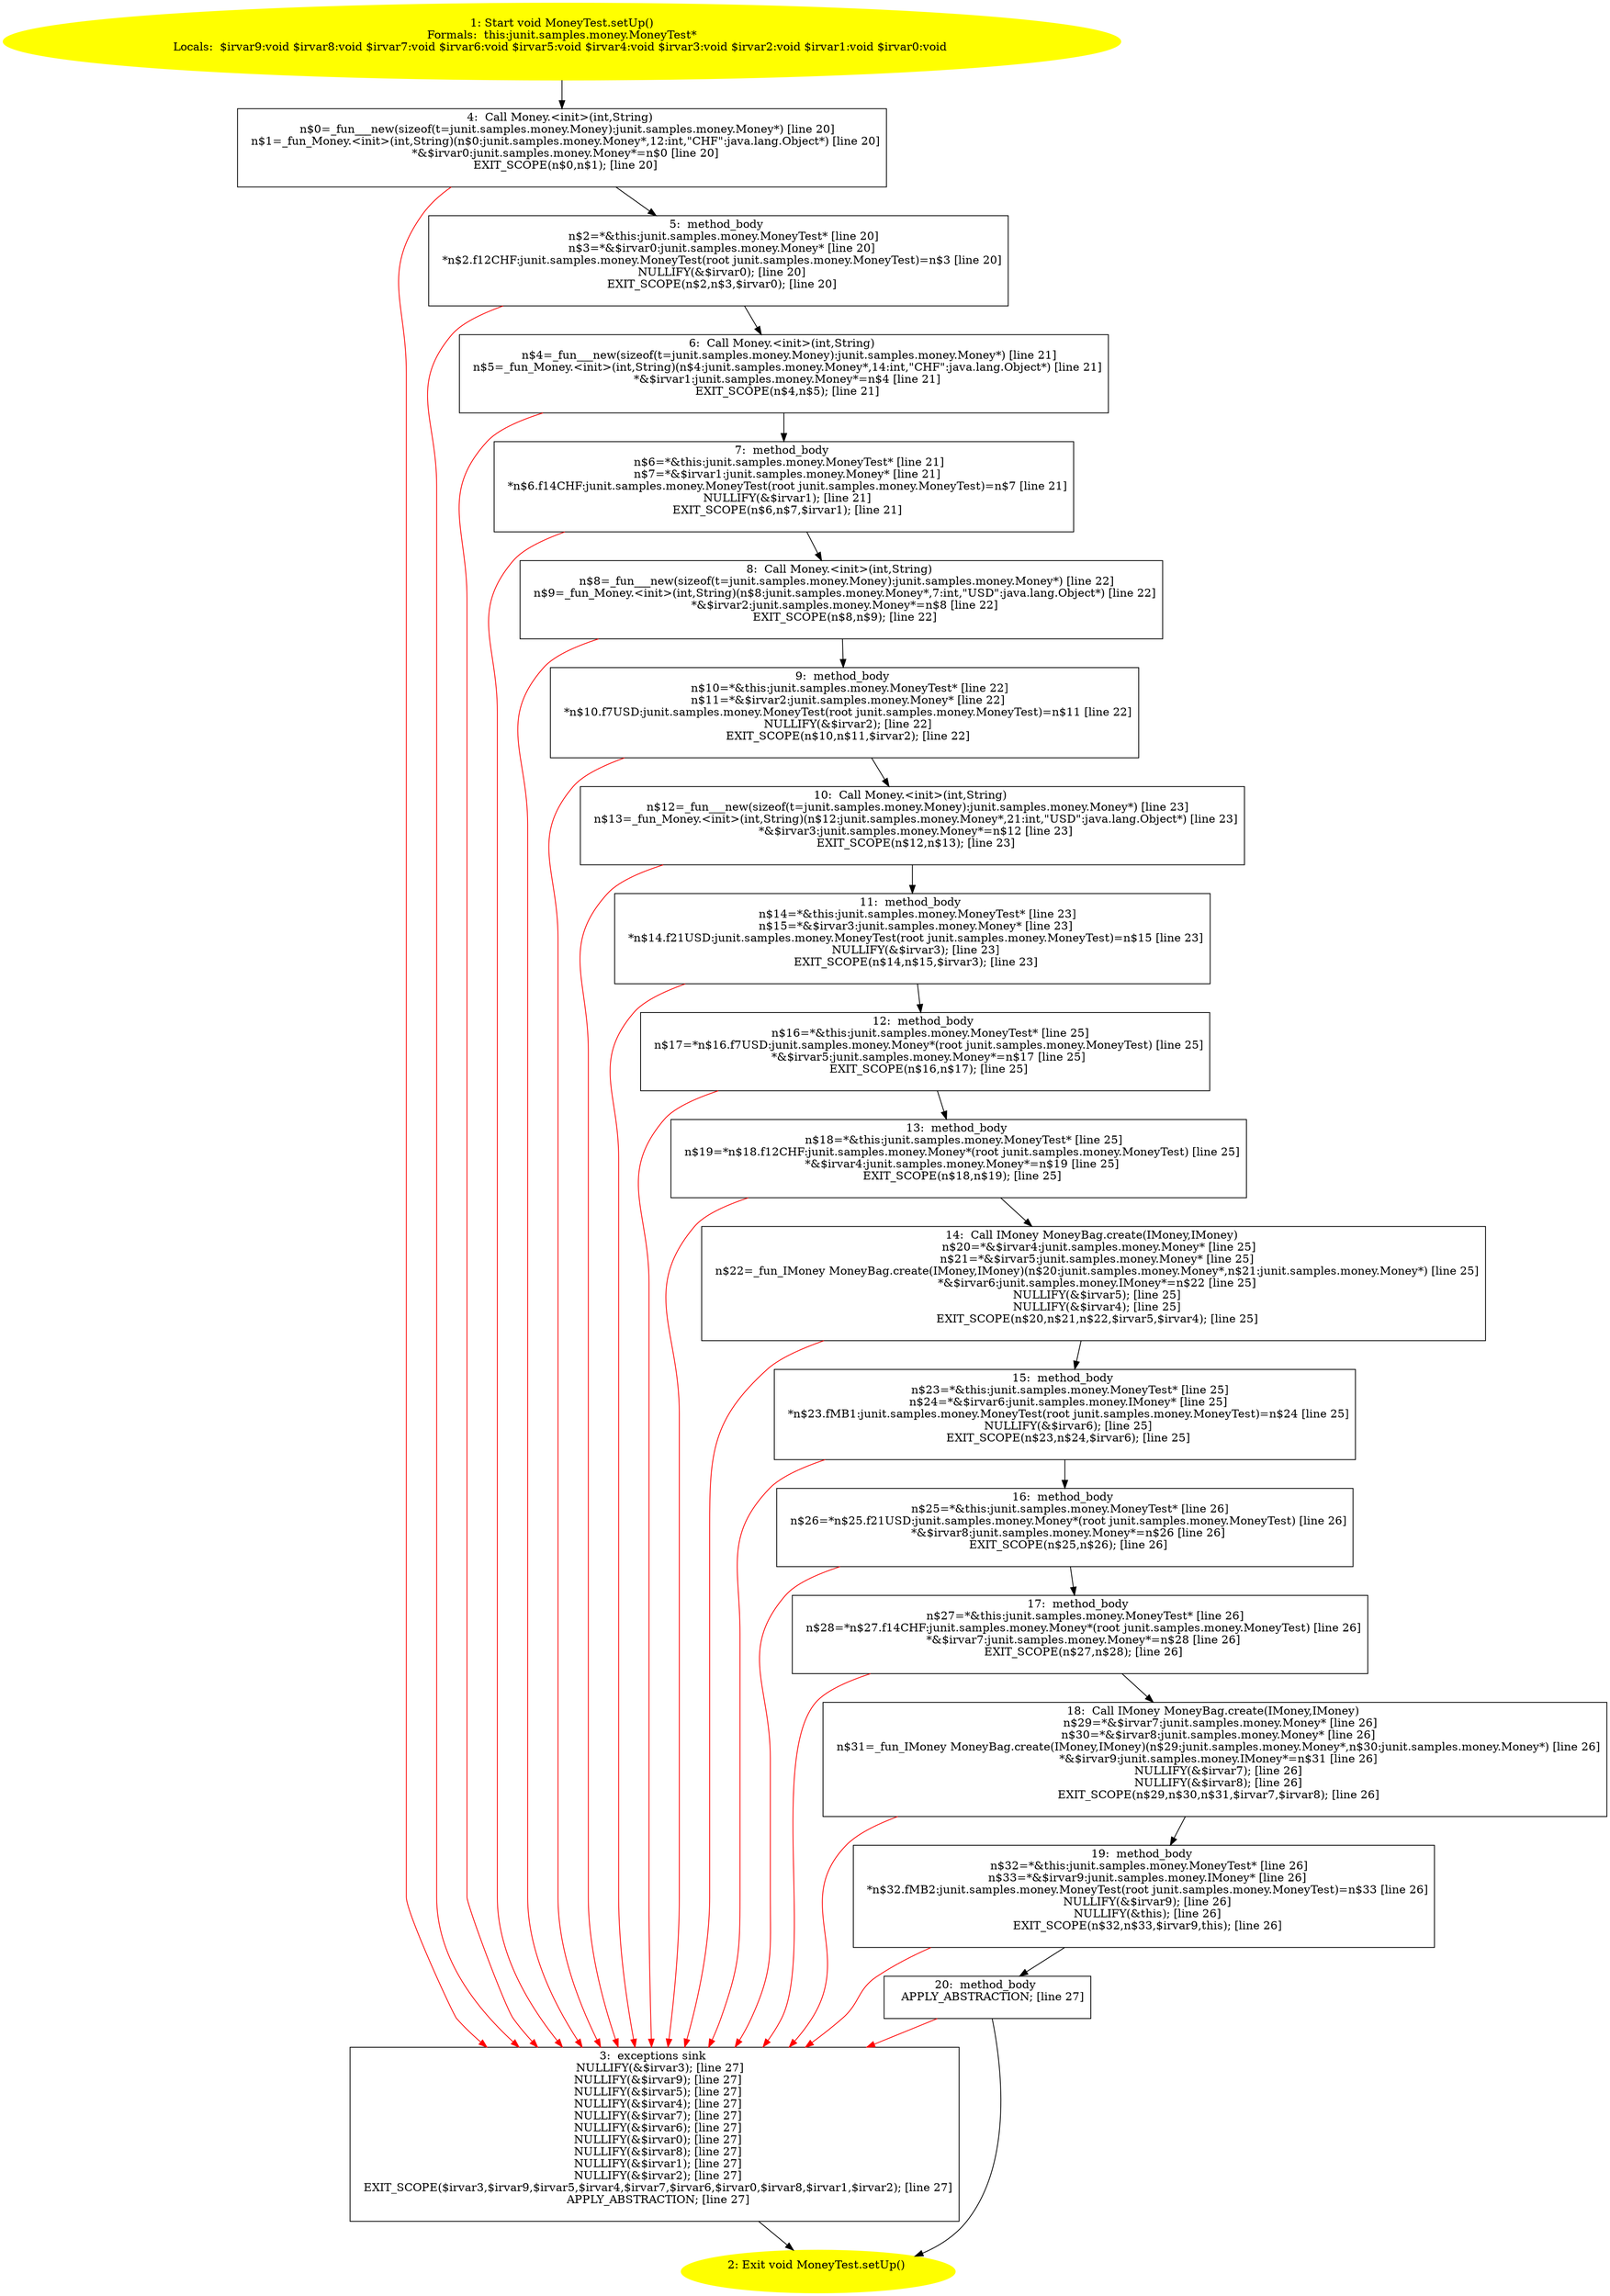 /* @generated */
digraph cfg {
"junit.samples.money.MoneyTest.setUp():void.5f36c608a5579437710ee81d904534ee_1" [label="1: Start void MoneyTest.setUp()\nFormals:  this:junit.samples.money.MoneyTest*\nLocals:  $irvar9:void $irvar8:void $irvar7:void $irvar6:void $irvar5:void $irvar4:void $irvar3:void $irvar2:void $irvar1:void $irvar0:void \n  " color=yellow style=filled]
	

	 "junit.samples.money.MoneyTest.setUp():void.5f36c608a5579437710ee81d904534ee_1" -> "junit.samples.money.MoneyTest.setUp():void.5f36c608a5579437710ee81d904534ee_4" ;
"junit.samples.money.MoneyTest.setUp():void.5f36c608a5579437710ee81d904534ee_2" [label="2: Exit void MoneyTest.setUp() \n  " color=yellow style=filled]
	

"junit.samples.money.MoneyTest.setUp():void.5f36c608a5579437710ee81d904534ee_3" [label="3:  exceptions sink \n   NULLIFY(&$irvar3); [line 27]\n  NULLIFY(&$irvar9); [line 27]\n  NULLIFY(&$irvar5); [line 27]\n  NULLIFY(&$irvar4); [line 27]\n  NULLIFY(&$irvar7); [line 27]\n  NULLIFY(&$irvar6); [line 27]\n  NULLIFY(&$irvar0); [line 27]\n  NULLIFY(&$irvar8); [line 27]\n  NULLIFY(&$irvar1); [line 27]\n  NULLIFY(&$irvar2); [line 27]\n  EXIT_SCOPE($irvar3,$irvar9,$irvar5,$irvar4,$irvar7,$irvar6,$irvar0,$irvar8,$irvar1,$irvar2); [line 27]\n  APPLY_ABSTRACTION; [line 27]\n " shape="box"]
	

	 "junit.samples.money.MoneyTest.setUp():void.5f36c608a5579437710ee81d904534ee_3" -> "junit.samples.money.MoneyTest.setUp():void.5f36c608a5579437710ee81d904534ee_2" ;
"junit.samples.money.MoneyTest.setUp():void.5f36c608a5579437710ee81d904534ee_4" [label="4:  Call Money.<init>(int,String) \n   n$0=_fun___new(sizeof(t=junit.samples.money.Money):junit.samples.money.Money*) [line 20]\n  n$1=_fun_Money.<init>(int,String)(n$0:junit.samples.money.Money*,12:int,\"CHF\":java.lang.Object*) [line 20]\n  *&$irvar0:junit.samples.money.Money*=n$0 [line 20]\n  EXIT_SCOPE(n$0,n$1); [line 20]\n " shape="box"]
	

	 "junit.samples.money.MoneyTest.setUp():void.5f36c608a5579437710ee81d904534ee_4" -> "junit.samples.money.MoneyTest.setUp():void.5f36c608a5579437710ee81d904534ee_5" ;
	 "junit.samples.money.MoneyTest.setUp():void.5f36c608a5579437710ee81d904534ee_4" -> "junit.samples.money.MoneyTest.setUp():void.5f36c608a5579437710ee81d904534ee_3" [color="red" ];
"junit.samples.money.MoneyTest.setUp():void.5f36c608a5579437710ee81d904534ee_5" [label="5:  method_body \n   n$2=*&this:junit.samples.money.MoneyTest* [line 20]\n  n$3=*&$irvar0:junit.samples.money.Money* [line 20]\n  *n$2.f12CHF:junit.samples.money.MoneyTest(root junit.samples.money.MoneyTest)=n$3 [line 20]\n  NULLIFY(&$irvar0); [line 20]\n  EXIT_SCOPE(n$2,n$3,$irvar0); [line 20]\n " shape="box"]
	

	 "junit.samples.money.MoneyTest.setUp():void.5f36c608a5579437710ee81d904534ee_5" -> "junit.samples.money.MoneyTest.setUp():void.5f36c608a5579437710ee81d904534ee_6" ;
	 "junit.samples.money.MoneyTest.setUp():void.5f36c608a5579437710ee81d904534ee_5" -> "junit.samples.money.MoneyTest.setUp():void.5f36c608a5579437710ee81d904534ee_3" [color="red" ];
"junit.samples.money.MoneyTest.setUp():void.5f36c608a5579437710ee81d904534ee_6" [label="6:  Call Money.<init>(int,String) \n   n$4=_fun___new(sizeof(t=junit.samples.money.Money):junit.samples.money.Money*) [line 21]\n  n$5=_fun_Money.<init>(int,String)(n$4:junit.samples.money.Money*,14:int,\"CHF\":java.lang.Object*) [line 21]\n  *&$irvar1:junit.samples.money.Money*=n$4 [line 21]\n  EXIT_SCOPE(n$4,n$5); [line 21]\n " shape="box"]
	

	 "junit.samples.money.MoneyTest.setUp():void.5f36c608a5579437710ee81d904534ee_6" -> "junit.samples.money.MoneyTest.setUp():void.5f36c608a5579437710ee81d904534ee_7" ;
	 "junit.samples.money.MoneyTest.setUp():void.5f36c608a5579437710ee81d904534ee_6" -> "junit.samples.money.MoneyTest.setUp():void.5f36c608a5579437710ee81d904534ee_3" [color="red" ];
"junit.samples.money.MoneyTest.setUp():void.5f36c608a5579437710ee81d904534ee_7" [label="7:  method_body \n   n$6=*&this:junit.samples.money.MoneyTest* [line 21]\n  n$7=*&$irvar1:junit.samples.money.Money* [line 21]\n  *n$6.f14CHF:junit.samples.money.MoneyTest(root junit.samples.money.MoneyTest)=n$7 [line 21]\n  NULLIFY(&$irvar1); [line 21]\n  EXIT_SCOPE(n$6,n$7,$irvar1); [line 21]\n " shape="box"]
	

	 "junit.samples.money.MoneyTest.setUp():void.5f36c608a5579437710ee81d904534ee_7" -> "junit.samples.money.MoneyTest.setUp():void.5f36c608a5579437710ee81d904534ee_8" ;
	 "junit.samples.money.MoneyTest.setUp():void.5f36c608a5579437710ee81d904534ee_7" -> "junit.samples.money.MoneyTest.setUp():void.5f36c608a5579437710ee81d904534ee_3" [color="red" ];
"junit.samples.money.MoneyTest.setUp():void.5f36c608a5579437710ee81d904534ee_8" [label="8:  Call Money.<init>(int,String) \n   n$8=_fun___new(sizeof(t=junit.samples.money.Money):junit.samples.money.Money*) [line 22]\n  n$9=_fun_Money.<init>(int,String)(n$8:junit.samples.money.Money*,7:int,\"USD\":java.lang.Object*) [line 22]\n  *&$irvar2:junit.samples.money.Money*=n$8 [line 22]\n  EXIT_SCOPE(n$8,n$9); [line 22]\n " shape="box"]
	

	 "junit.samples.money.MoneyTest.setUp():void.5f36c608a5579437710ee81d904534ee_8" -> "junit.samples.money.MoneyTest.setUp():void.5f36c608a5579437710ee81d904534ee_9" ;
	 "junit.samples.money.MoneyTest.setUp():void.5f36c608a5579437710ee81d904534ee_8" -> "junit.samples.money.MoneyTest.setUp():void.5f36c608a5579437710ee81d904534ee_3" [color="red" ];
"junit.samples.money.MoneyTest.setUp():void.5f36c608a5579437710ee81d904534ee_9" [label="9:  method_body \n   n$10=*&this:junit.samples.money.MoneyTest* [line 22]\n  n$11=*&$irvar2:junit.samples.money.Money* [line 22]\n  *n$10.f7USD:junit.samples.money.MoneyTest(root junit.samples.money.MoneyTest)=n$11 [line 22]\n  NULLIFY(&$irvar2); [line 22]\n  EXIT_SCOPE(n$10,n$11,$irvar2); [line 22]\n " shape="box"]
	

	 "junit.samples.money.MoneyTest.setUp():void.5f36c608a5579437710ee81d904534ee_9" -> "junit.samples.money.MoneyTest.setUp():void.5f36c608a5579437710ee81d904534ee_10" ;
	 "junit.samples.money.MoneyTest.setUp():void.5f36c608a5579437710ee81d904534ee_9" -> "junit.samples.money.MoneyTest.setUp():void.5f36c608a5579437710ee81d904534ee_3" [color="red" ];
"junit.samples.money.MoneyTest.setUp():void.5f36c608a5579437710ee81d904534ee_10" [label="10:  Call Money.<init>(int,String) \n   n$12=_fun___new(sizeof(t=junit.samples.money.Money):junit.samples.money.Money*) [line 23]\n  n$13=_fun_Money.<init>(int,String)(n$12:junit.samples.money.Money*,21:int,\"USD\":java.lang.Object*) [line 23]\n  *&$irvar3:junit.samples.money.Money*=n$12 [line 23]\n  EXIT_SCOPE(n$12,n$13); [line 23]\n " shape="box"]
	

	 "junit.samples.money.MoneyTest.setUp():void.5f36c608a5579437710ee81d904534ee_10" -> "junit.samples.money.MoneyTest.setUp():void.5f36c608a5579437710ee81d904534ee_11" ;
	 "junit.samples.money.MoneyTest.setUp():void.5f36c608a5579437710ee81d904534ee_10" -> "junit.samples.money.MoneyTest.setUp():void.5f36c608a5579437710ee81d904534ee_3" [color="red" ];
"junit.samples.money.MoneyTest.setUp():void.5f36c608a5579437710ee81d904534ee_11" [label="11:  method_body \n   n$14=*&this:junit.samples.money.MoneyTest* [line 23]\n  n$15=*&$irvar3:junit.samples.money.Money* [line 23]\n  *n$14.f21USD:junit.samples.money.MoneyTest(root junit.samples.money.MoneyTest)=n$15 [line 23]\n  NULLIFY(&$irvar3); [line 23]\n  EXIT_SCOPE(n$14,n$15,$irvar3); [line 23]\n " shape="box"]
	

	 "junit.samples.money.MoneyTest.setUp():void.5f36c608a5579437710ee81d904534ee_11" -> "junit.samples.money.MoneyTest.setUp():void.5f36c608a5579437710ee81d904534ee_12" ;
	 "junit.samples.money.MoneyTest.setUp():void.5f36c608a5579437710ee81d904534ee_11" -> "junit.samples.money.MoneyTest.setUp():void.5f36c608a5579437710ee81d904534ee_3" [color="red" ];
"junit.samples.money.MoneyTest.setUp():void.5f36c608a5579437710ee81d904534ee_12" [label="12:  method_body \n   n$16=*&this:junit.samples.money.MoneyTest* [line 25]\n  n$17=*n$16.f7USD:junit.samples.money.Money*(root junit.samples.money.MoneyTest) [line 25]\n  *&$irvar5:junit.samples.money.Money*=n$17 [line 25]\n  EXIT_SCOPE(n$16,n$17); [line 25]\n " shape="box"]
	

	 "junit.samples.money.MoneyTest.setUp():void.5f36c608a5579437710ee81d904534ee_12" -> "junit.samples.money.MoneyTest.setUp():void.5f36c608a5579437710ee81d904534ee_13" ;
	 "junit.samples.money.MoneyTest.setUp():void.5f36c608a5579437710ee81d904534ee_12" -> "junit.samples.money.MoneyTest.setUp():void.5f36c608a5579437710ee81d904534ee_3" [color="red" ];
"junit.samples.money.MoneyTest.setUp():void.5f36c608a5579437710ee81d904534ee_13" [label="13:  method_body \n   n$18=*&this:junit.samples.money.MoneyTest* [line 25]\n  n$19=*n$18.f12CHF:junit.samples.money.Money*(root junit.samples.money.MoneyTest) [line 25]\n  *&$irvar4:junit.samples.money.Money*=n$19 [line 25]\n  EXIT_SCOPE(n$18,n$19); [line 25]\n " shape="box"]
	

	 "junit.samples.money.MoneyTest.setUp():void.5f36c608a5579437710ee81d904534ee_13" -> "junit.samples.money.MoneyTest.setUp():void.5f36c608a5579437710ee81d904534ee_14" ;
	 "junit.samples.money.MoneyTest.setUp():void.5f36c608a5579437710ee81d904534ee_13" -> "junit.samples.money.MoneyTest.setUp():void.5f36c608a5579437710ee81d904534ee_3" [color="red" ];
"junit.samples.money.MoneyTest.setUp():void.5f36c608a5579437710ee81d904534ee_14" [label="14:  Call IMoney MoneyBag.create(IMoney,IMoney) \n   n$20=*&$irvar4:junit.samples.money.Money* [line 25]\n  n$21=*&$irvar5:junit.samples.money.Money* [line 25]\n  n$22=_fun_IMoney MoneyBag.create(IMoney,IMoney)(n$20:junit.samples.money.Money*,n$21:junit.samples.money.Money*) [line 25]\n  *&$irvar6:junit.samples.money.IMoney*=n$22 [line 25]\n  NULLIFY(&$irvar5); [line 25]\n  NULLIFY(&$irvar4); [line 25]\n  EXIT_SCOPE(n$20,n$21,n$22,$irvar5,$irvar4); [line 25]\n " shape="box"]
	

	 "junit.samples.money.MoneyTest.setUp():void.5f36c608a5579437710ee81d904534ee_14" -> "junit.samples.money.MoneyTest.setUp():void.5f36c608a5579437710ee81d904534ee_15" ;
	 "junit.samples.money.MoneyTest.setUp():void.5f36c608a5579437710ee81d904534ee_14" -> "junit.samples.money.MoneyTest.setUp():void.5f36c608a5579437710ee81d904534ee_3" [color="red" ];
"junit.samples.money.MoneyTest.setUp():void.5f36c608a5579437710ee81d904534ee_15" [label="15:  method_body \n   n$23=*&this:junit.samples.money.MoneyTest* [line 25]\n  n$24=*&$irvar6:junit.samples.money.IMoney* [line 25]\n  *n$23.fMB1:junit.samples.money.MoneyTest(root junit.samples.money.MoneyTest)=n$24 [line 25]\n  NULLIFY(&$irvar6); [line 25]\n  EXIT_SCOPE(n$23,n$24,$irvar6); [line 25]\n " shape="box"]
	

	 "junit.samples.money.MoneyTest.setUp():void.5f36c608a5579437710ee81d904534ee_15" -> "junit.samples.money.MoneyTest.setUp():void.5f36c608a5579437710ee81d904534ee_16" ;
	 "junit.samples.money.MoneyTest.setUp():void.5f36c608a5579437710ee81d904534ee_15" -> "junit.samples.money.MoneyTest.setUp():void.5f36c608a5579437710ee81d904534ee_3" [color="red" ];
"junit.samples.money.MoneyTest.setUp():void.5f36c608a5579437710ee81d904534ee_16" [label="16:  method_body \n   n$25=*&this:junit.samples.money.MoneyTest* [line 26]\n  n$26=*n$25.f21USD:junit.samples.money.Money*(root junit.samples.money.MoneyTest) [line 26]\n  *&$irvar8:junit.samples.money.Money*=n$26 [line 26]\n  EXIT_SCOPE(n$25,n$26); [line 26]\n " shape="box"]
	

	 "junit.samples.money.MoneyTest.setUp():void.5f36c608a5579437710ee81d904534ee_16" -> "junit.samples.money.MoneyTest.setUp():void.5f36c608a5579437710ee81d904534ee_17" ;
	 "junit.samples.money.MoneyTest.setUp():void.5f36c608a5579437710ee81d904534ee_16" -> "junit.samples.money.MoneyTest.setUp():void.5f36c608a5579437710ee81d904534ee_3" [color="red" ];
"junit.samples.money.MoneyTest.setUp():void.5f36c608a5579437710ee81d904534ee_17" [label="17:  method_body \n   n$27=*&this:junit.samples.money.MoneyTest* [line 26]\n  n$28=*n$27.f14CHF:junit.samples.money.Money*(root junit.samples.money.MoneyTest) [line 26]\n  *&$irvar7:junit.samples.money.Money*=n$28 [line 26]\n  EXIT_SCOPE(n$27,n$28); [line 26]\n " shape="box"]
	

	 "junit.samples.money.MoneyTest.setUp():void.5f36c608a5579437710ee81d904534ee_17" -> "junit.samples.money.MoneyTest.setUp():void.5f36c608a5579437710ee81d904534ee_18" ;
	 "junit.samples.money.MoneyTest.setUp():void.5f36c608a5579437710ee81d904534ee_17" -> "junit.samples.money.MoneyTest.setUp():void.5f36c608a5579437710ee81d904534ee_3" [color="red" ];
"junit.samples.money.MoneyTest.setUp():void.5f36c608a5579437710ee81d904534ee_18" [label="18:  Call IMoney MoneyBag.create(IMoney,IMoney) \n   n$29=*&$irvar7:junit.samples.money.Money* [line 26]\n  n$30=*&$irvar8:junit.samples.money.Money* [line 26]\n  n$31=_fun_IMoney MoneyBag.create(IMoney,IMoney)(n$29:junit.samples.money.Money*,n$30:junit.samples.money.Money*) [line 26]\n  *&$irvar9:junit.samples.money.IMoney*=n$31 [line 26]\n  NULLIFY(&$irvar7); [line 26]\n  NULLIFY(&$irvar8); [line 26]\n  EXIT_SCOPE(n$29,n$30,n$31,$irvar7,$irvar8); [line 26]\n " shape="box"]
	

	 "junit.samples.money.MoneyTest.setUp():void.5f36c608a5579437710ee81d904534ee_18" -> "junit.samples.money.MoneyTest.setUp():void.5f36c608a5579437710ee81d904534ee_19" ;
	 "junit.samples.money.MoneyTest.setUp():void.5f36c608a5579437710ee81d904534ee_18" -> "junit.samples.money.MoneyTest.setUp():void.5f36c608a5579437710ee81d904534ee_3" [color="red" ];
"junit.samples.money.MoneyTest.setUp():void.5f36c608a5579437710ee81d904534ee_19" [label="19:  method_body \n   n$32=*&this:junit.samples.money.MoneyTest* [line 26]\n  n$33=*&$irvar9:junit.samples.money.IMoney* [line 26]\n  *n$32.fMB2:junit.samples.money.MoneyTest(root junit.samples.money.MoneyTest)=n$33 [line 26]\n  NULLIFY(&$irvar9); [line 26]\n  NULLIFY(&this); [line 26]\n  EXIT_SCOPE(n$32,n$33,$irvar9,this); [line 26]\n " shape="box"]
	

	 "junit.samples.money.MoneyTest.setUp():void.5f36c608a5579437710ee81d904534ee_19" -> "junit.samples.money.MoneyTest.setUp():void.5f36c608a5579437710ee81d904534ee_20" ;
	 "junit.samples.money.MoneyTest.setUp():void.5f36c608a5579437710ee81d904534ee_19" -> "junit.samples.money.MoneyTest.setUp():void.5f36c608a5579437710ee81d904534ee_3" [color="red" ];
"junit.samples.money.MoneyTest.setUp():void.5f36c608a5579437710ee81d904534ee_20" [label="20:  method_body \n   APPLY_ABSTRACTION; [line 27]\n " shape="box"]
	

	 "junit.samples.money.MoneyTest.setUp():void.5f36c608a5579437710ee81d904534ee_20" -> "junit.samples.money.MoneyTest.setUp():void.5f36c608a5579437710ee81d904534ee_2" ;
	 "junit.samples.money.MoneyTest.setUp():void.5f36c608a5579437710ee81d904534ee_20" -> "junit.samples.money.MoneyTest.setUp():void.5f36c608a5579437710ee81d904534ee_3" [color="red" ];
}
